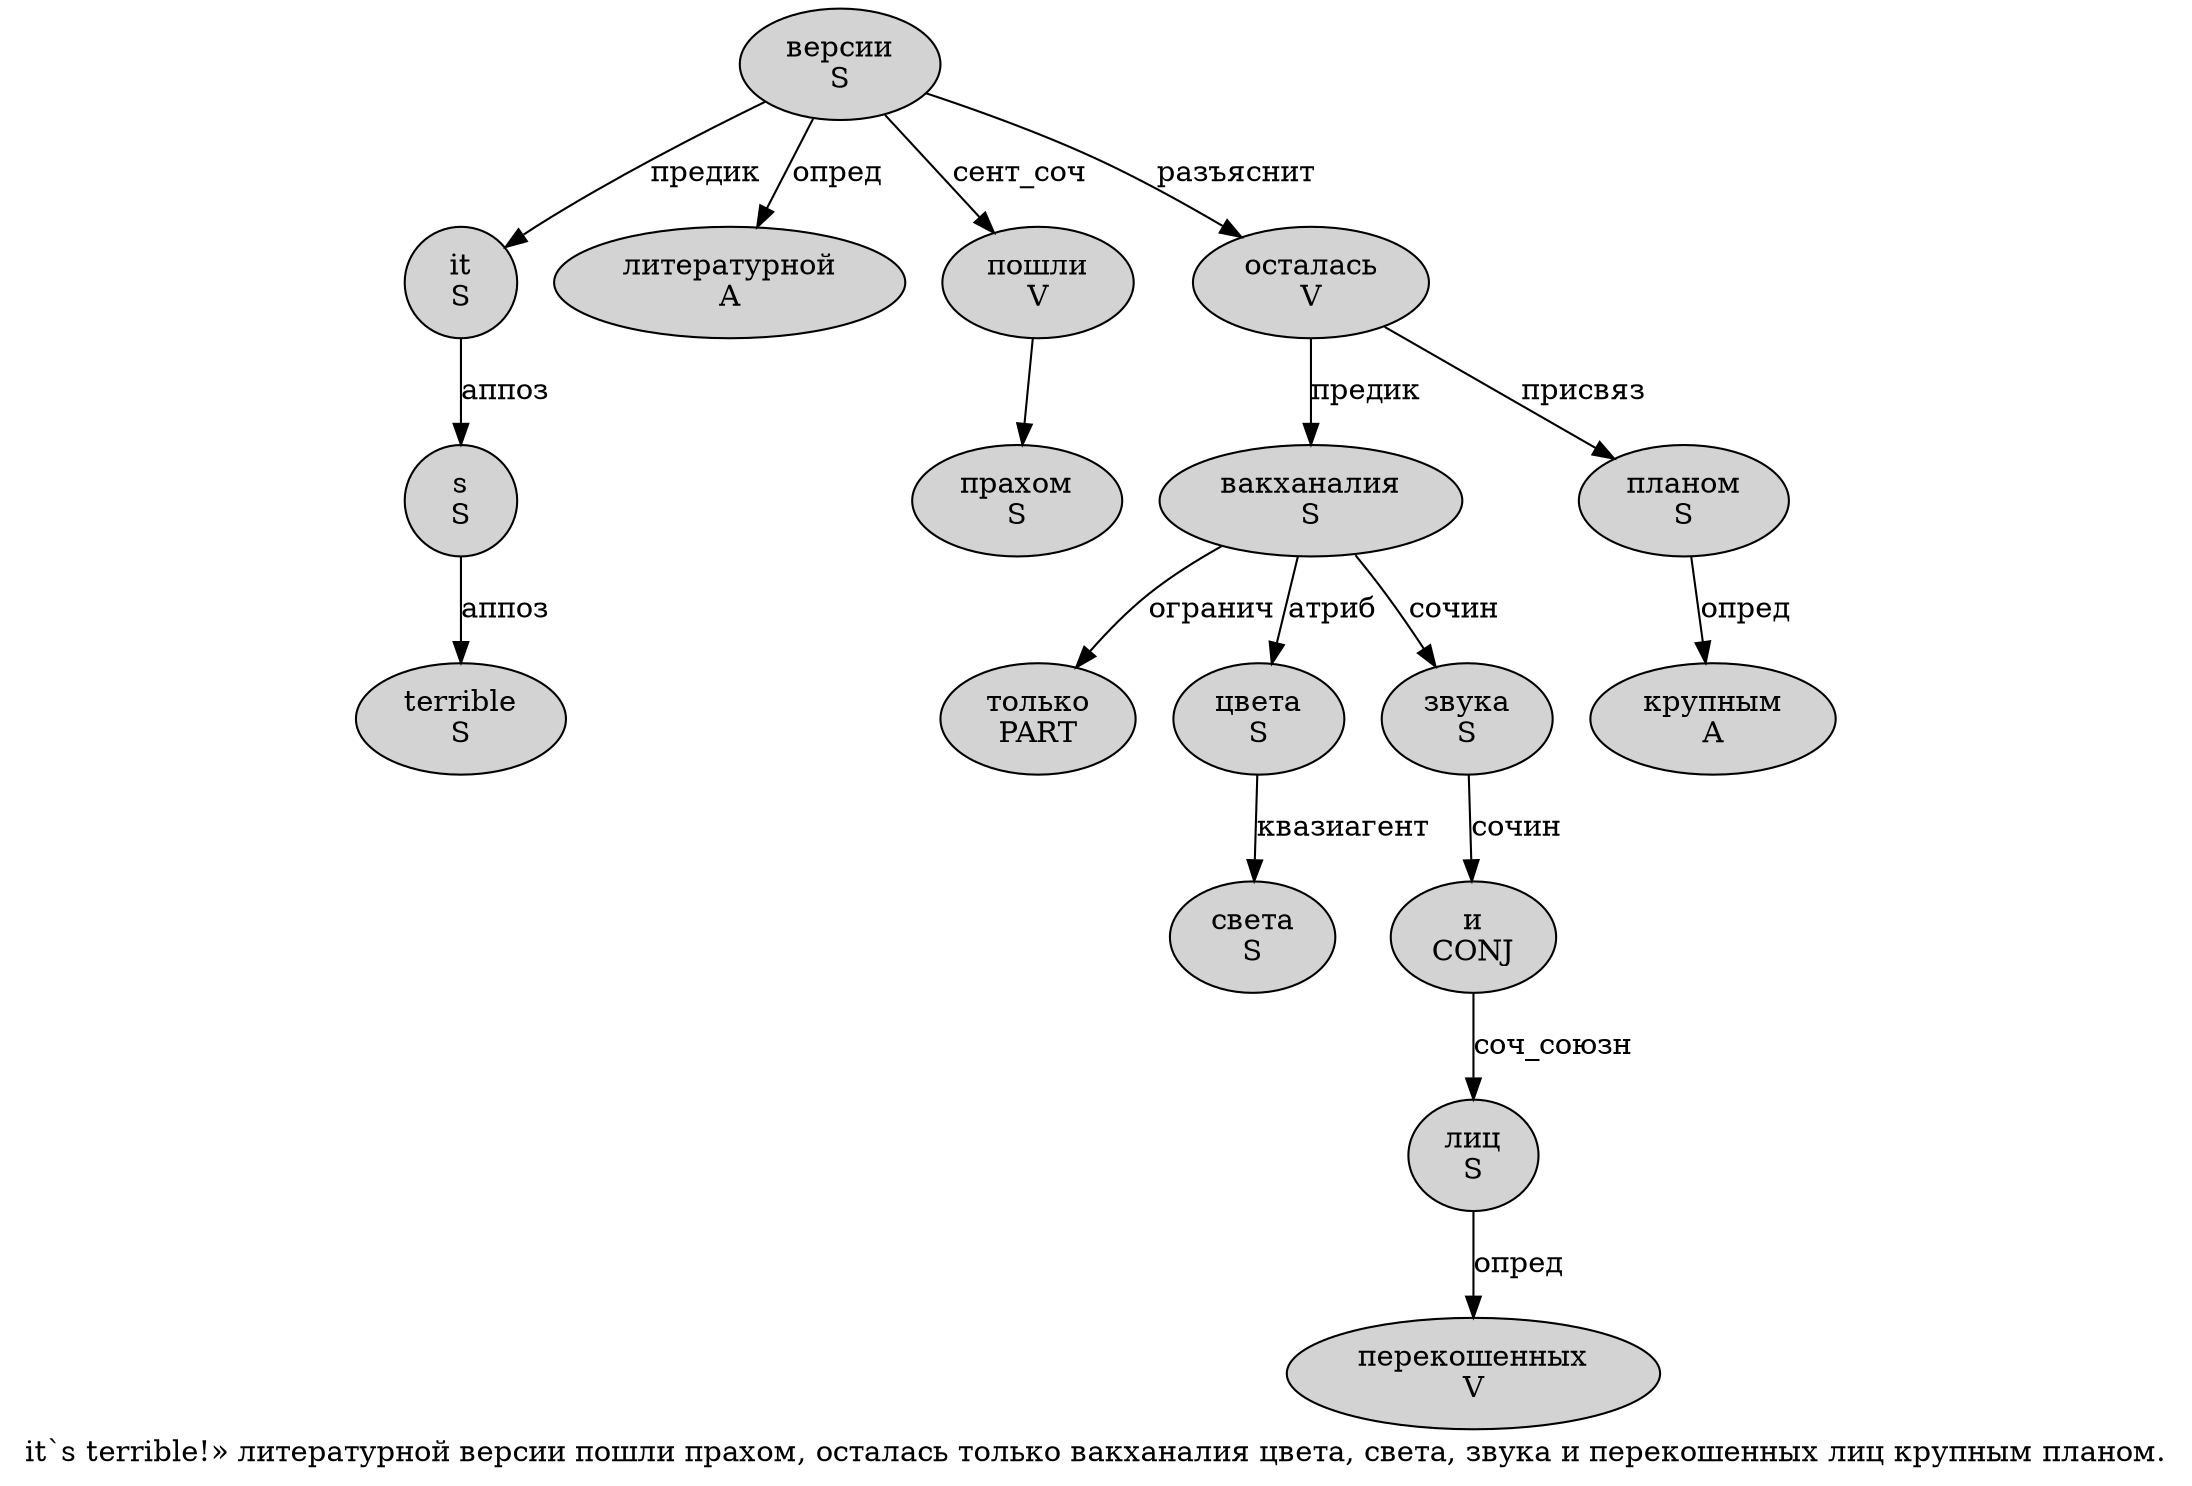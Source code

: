 digraph SENTENCE_3888 {
	graph [label="it`s terrible!» литературной версии пошли прахом, осталась только вакханалия цвета, света, звука и перекошенных лиц крупным планом."]
	node [style=filled]
		0 [label="it
S" color="" fillcolor=lightgray penwidth=1 shape=ellipse]
		2 [label="s
S" color="" fillcolor=lightgray penwidth=1 shape=ellipse]
		3 [label="terrible
S" color="" fillcolor=lightgray penwidth=1 shape=ellipse]
		6 [label="литературной
A" color="" fillcolor=lightgray penwidth=1 shape=ellipse]
		7 [label="версии
S" color="" fillcolor=lightgray penwidth=1 shape=ellipse]
		8 [label="пошли
V" color="" fillcolor=lightgray penwidth=1 shape=ellipse]
		9 [label="прахом
S" color="" fillcolor=lightgray penwidth=1 shape=ellipse]
		11 [label="осталась
V" color="" fillcolor=lightgray penwidth=1 shape=ellipse]
		12 [label="только
PART" color="" fillcolor=lightgray penwidth=1 shape=ellipse]
		13 [label="вакханалия
S" color="" fillcolor=lightgray penwidth=1 shape=ellipse]
		14 [label="цвета
S" color="" fillcolor=lightgray penwidth=1 shape=ellipse]
		16 [label="света
S" color="" fillcolor=lightgray penwidth=1 shape=ellipse]
		18 [label="звука
S" color="" fillcolor=lightgray penwidth=1 shape=ellipse]
		19 [label="и
CONJ" color="" fillcolor=lightgray penwidth=1 shape=ellipse]
		20 [label="перекошенных
V" color="" fillcolor=lightgray penwidth=1 shape=ellipse]
		21 [label="лиц
S" color="" fillcolor=lightgray penwidth=1 shape=ellipse]
		22 [label="крупным
A" color="" fillcolor=lightgray penwidth=1 shape=ellipse]
		23 [label="планом
S" color="" fillcolor=lightgray penwidth=1 shape=ellipse]
			21 -> 20 [label="опред"]
			0 -> 2 [label="аппоз"]
			23 -> 22 [label="опред"]
			7 -> 0 [label="предик"]
			7 -> 6 [label="опред"]
			7 -> 8 [label="сент_соч"]
			7 -> 11 [label="разъяснит"]
			19 -> 21 [label="соч_союзн"]
			2 -> 3 [label="аппоз"]
			8 -> 9
			13 -> 12 [label="огранич"]
			13 -> 14 [label="атриб"]
			13 -> 18 [label="сочин"]
			11 -> 13 [label="предик"]
			11 -> 23 [label="присвяз"]
			18 -> 19 [label="сочин"]
			14 -> 16 [label="квазиагент"]
}